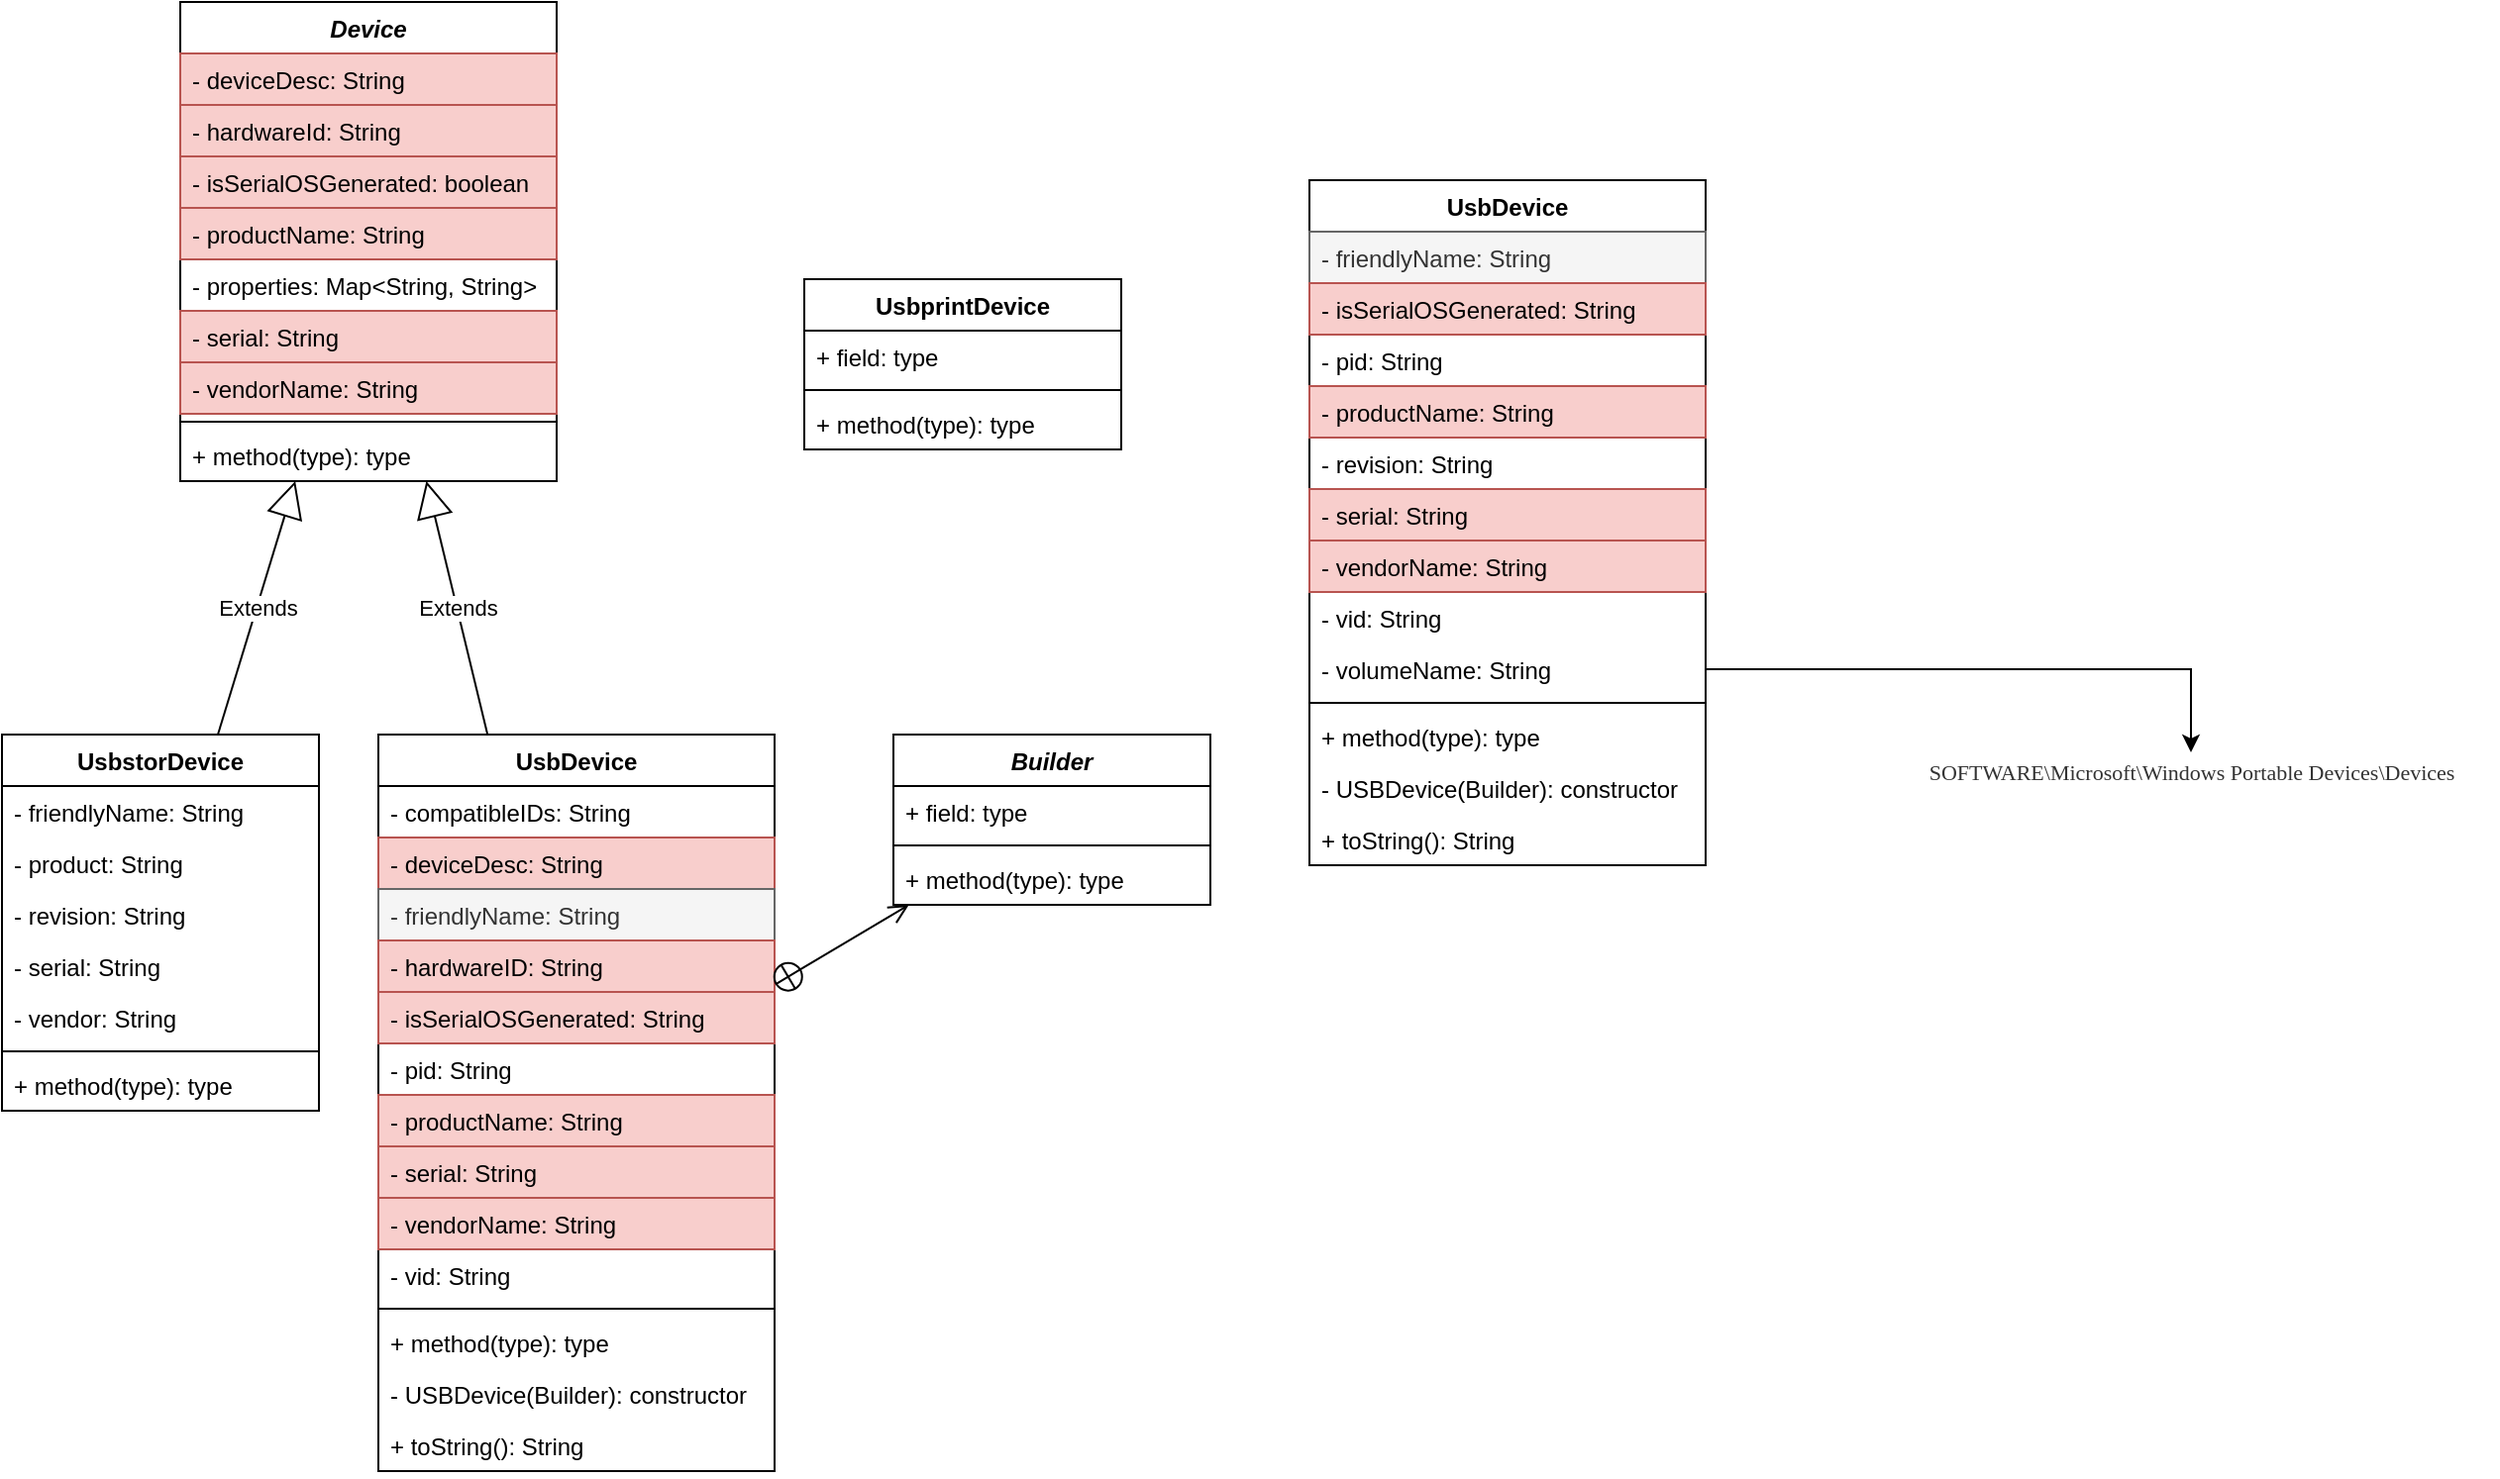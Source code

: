 <mxfile version="15.8.7" type="device"><diagram name="Page-1" id="9f46799a-70d6-7492-0946-bef42562c5a5"><mxGraphModel dx="1038" dy="1476" grid="1" gridSize="10" guides="1" tooltips="1" connect="1" arrows="1" fold="1" page="1" pageScale="1" pageWidth="1169" pageHeight="827" background="none" math="0" shadow="0"><root><mxCell id="0"/><mxCell id="1" parent="0"/><mxCell id="I0Iz1g-HVmcXNRjNO_4E-1" value="Device" style="swimlane;fontStyle=3;align=center;verticalAlign=top;childLayout=stackLayout;horizontal=1;startSize=26;horizontalStack=0;resizeParent=1;resizeParentMax=0;resizeLast=0;collapsible=1;marginBottom=0;" parent="1" vertex="1"><mxGeometry x="110" y="-110" width="190" height="242" as="geometry"/></mxCell><mxCell id="I0Iz1g-HVmcXNRjNO_4E-30" value="- deviceDesc: String" style="text;strokeColor=#b85450;fillColor=#f8cecc;align=left;verticalAlign=top;spacingLeft=4;spacingRight=4;overflow=hidden;rotatable=0;points=[[0,0.5],[1,0.5]];portConstraint=eastwest;" parent="I0Iz1g-HVmcXNRjNO_4E-1" vertex="1"><mxGeometry y="26" width="190" height="26" as="geometry"/></mxCell><mxCell id="I0Iz1g-HVmcXNRjNO_4E-32" value="- hardwareId: String" style="text;strokeColor=#b85450;fillColor=#f8cecc;align=left;verticalAlign=top;spacingLeft=4;spacingRight=4;overflow=hidden;rotatable=0;points=[[0,0.5],[1,0.5]];portConstraint=eastwest;" parent="I0Iz1g-HVmcXNRjNO_4E-1" vertex="1"><mxGeometry y="52" width="190" height="26" as="geometry"/></mxCell><mxCell id="I0Iz1g-HVmcXNRjNO_4E-31" value="- isSerialOSGenerated: boolean" style="text;strokeColor=#b85450;fillColor=#f8cecc;align=left;verticalAlign=top;spacingLeft=4;spacingRight=4;overflow=hidden;rotatable=0;points=[[0,0.5],[1,0.5]];portConstraint=eastwest;" parent="I0Iz1g-HVmcXNRjNO_4E-1" vertex="1"><mxGeometry y="78" width="190" height="26" as="geometry"/></mxCell><mxCell id="AWfDNP3j4VrAM3KPCsZF-21" value="- productName: String " style="text;strokeColor=#b85450;fillColor=#f8cecc;align=left;verticalAlign=top;spacingLeft=4;spacingRight=4;overflow=hidden;rotatable=0;points=[[0,0.5],[1,0.5]];portConstraint=eastwest;" vertex="1" parent="I0Iz1g-HVmcXNRjNO_4E-1"><mxGeometry y="104" width="190" height="26" as="geometry"/></mxCell><mxCell id="AWfDNP3j4VrAM3KPCsZF-22" value="- properties: Map&lt;String, String&gt;" style="text;strokeColor=none;fillColor=none;align=left;verticalAlign=top;spacingLeft=4;spacingRight=4;overflow=hidden;rotatable=0;points=[[0,0.5],[1,0.5]];portConstraint=eastwest;" vertex="1" parent="I0Iz1g-HVmcXNRjNO_4E-1"><mxGeometry y="130" width="190" height="26" as="geometry"/></mxCell><mxCell id="AWfDNP3j4VrAM3KPCsZF-24" value="- serial: String" style="text;strokeColor=#b85450;fillColor=#f8cecc;align=left;verticalAlign=top;spacingLeft=4;spacingRight=4;overflow=hidden;rotatable=0;points=[[0,0.5],[1,0.5]];portConstraint=eastwest;" vertex="1" parent="I0Iz1g-HVmcXNRjNO_4E-1"><mxGeometry y="156" width="190" height="26" as="geometry"/></mxCell><mxCell id="AWfDNP3j4VrAM3KPCsZF-25" value="- vendorName: String " style="text;strokeColor=#b85450;fillColor=#f8cecc;align=left;verticalAlign=top;spacingLeft=4;spacingRight=4;overflow=hidden;rotatable=0;points=[[0,0.5],[1,0.5]];portConstraint=eastwest;" vertex="1" parent="I0Iz1g-HVmcXNRjNO_4E-1"><mxGeometry y="182" width="190" height="26" as="geometry"/></mxCell><mxCell id="I0Iz1g-HVmcXNRjNO_4E-3" value="" style="line;strokeWidth=1;fillColor=none;align=left;verticalAlign=middle;spacingTop=-1;spacingLeft=3;spacingRight=3;rotatable=0;labelPosition=right;points=[];portConstraint=eastwest;" parent="I0Iz1g-HVmcXNRjNO_4E-1" vertex="1"><mxGeometry y="208" width="190" height="8" as="geometry"/></mxCell><mxCell id="I0Iz1g-HVmcXNRjNO_4E-4" value="+ method(type): type" style="text;strokeColor=none;fillColor=none;align=left;verticalAlign=top;spacingLeft=4;spacingRight=4;overflow=hidden;rotatable=0;points=[[0,0.5],[1,0.5]];portConstraint=eastwest;" parent="I0Iz1g-HVmcXNRjNO_4E-1" vertex="1"><mxGeometry y="216" width="190" height="26" as="geometry"/></mxCell><mxCell id="I0Iz1g-HVmcXNRjNO_4E-10" value="UsbDevice" style="swimlane;fontStyle=1;align=center;verticalAlign=top;childLayout=stackLayout;horizontal=1;startSize=26;horizontalStack=0;resizeParent=1;resizeParentMax=0;resizeLast=0;collapsible=1;marginBottom=0;" parent="1" vertex="1"><mxGeometry x="210" y="260" width="200" height="372" as="geometry"><mxRectangle x="210" y="260" width="90" height="26" as="alternateBounds"/></mxGeometry></mxCell><mxCell id="I0Iz1g-HVmcXNRjNO_4E-11" value="- compatibleIDs: String" style="text;strokeColor=none;fillColor=none;align=left;verticalAlign=top;spacingLeft=4;spacingRight=4;overflow=hidden;rotatable=0;points=[[0,0.5],[1,0.5]];portConstraint=eastwest;" parent="I0Iz1g-HVmcXNRjNO_4E-10" vertex="1"><mxGeometry y="26" width="200" height="26" as="geometry"/></mxCell><mxCell id="AWfDNP3j4VrAM3KPCsZF-1" value="- deviceDesc: String" style="text;strokeColor=#b85450;fillColor=#f8cecc;align=left;verticalAlign=top;spacingLeft=4;spacingRight=4;overflow=hidden;rotatable=0;points=[[0,0.5],[1,0.5]];portConstraint=eastwest;" vertex="1" parent="I0Iz1g-HVmcXNRjNO_4E-10"><mxGeometry y="52" width="200" height="26" as="geometry"/></mxCell><mxCell id="AWfDNP3j4VrAM3KPCsZF-2" value="- friendlyName: String" style="text;strokeColor=#666666;fillColor=#f5f5f5;align=left;verticalAlign=top;spacingLeft=4;spacingRight=4;overflow=hidden;rotatable=0;points=[[0,0.5],[1,0.5]];portConstraint=eastwest;fontColor=#333333;" vertex="1" parent="I0Iz1g-HVmcXNRjNO_4E-10"><mxGeometry y="78" width="200" height="26" as="geometry"/></mxCell><mxCell id="AWfDNP3j4VrAM3KPCsZF-3" value="- hardwareID: String" style="text;strokeColor=#b85450;fillColor=#f8cecc;align=left;verticalAlign=top;spacingLeft=4;spacingRight=4;overflow=hidden;rotatable=0;points=[[0,0.5],[1,0.5]];portConstraint=eastwest;" vertex="1" parent="I0Iz1g-HVmcXNRjNO_4E-10"><mxGeometry y="104" width="200" height="26" as="geometry"/></mxCell><mxCell id="AWfDNP3j4VrAM3KPCsZF-4" value="- isSerialOSGenerated: String" style="text;strokeColor=#b85450;fillColor=#f8cecc;align=left;verticalAlign=top;spacingLeft=4;spacingRight=4;overflow=hidden;rotatable=0;points=[[0,0.5],[1,0.5]];portConstraint=eastwest;" vertex="1" parent="I0Iz1g-HVmcXNRjNO_4E-10"><mxGeometry y="130" width="200" height="26" as="geometry"/></mxCell><mxCell id="AWfDNP3j4VrAM3KPCsZF-5" value="- pid: String" style="text;strokeColor=none;fillColor=none;align=left;verticalAlign=top;spacingLeft=4;spacingRight=4;overflow=hidden;rotatable=0;points=[[0,0.5],[1,0.5]];portConstraint=eastwest;" vertex="1" parent="I0Iz1g-HVmcXNRjNO_4E-10"><mxGeometry y="156" width="200" height="26" as="geometry"/></mxCell><mxCell id="AWfDNP3j4VrAM3KPCsZF-6" value="- productName: String" style="text;strokeColor=#b85450;fillColor=#f8cecc;align=left;verticalAlign=top;spacingLeft=4;spacingRight=4;overflow=hidden;rotatable=0;points=[[0,0.5],[1,0.5]];portConstraint=eastwest;" vertex="1" parent="I0Iz1g-HVmcXNRjNO_4E-10"><mxGeometry y="182" width="200" height="26" as="geometry"/></mxCell><mxCell id="AWfDNP3j4VrAM3KPCsZF-7" value="- serial: String" style="text;strokeColor=#b85450;fillColor=#f8cecc;align=left;verticalAlign=top;spacingLeft=4;spacingRight=4;overflow=hidden;rotatable=0;points=[[0,0.5],[1,0.5]];portConstraint=eastwest;" vertex="1" parent="I0Iz1g-HVmcXNRjNO_4E-10"><mxGeometry y="208" width="200" height="26" as="geometry"/></mxCell><mxCell id="AWfDNP3j4VrAM3KPCsZF-8" value="- vendorName: String" style="text;strokeColor=#b85450;fillColor=#f8cecc;align=left;verticalAlign=top;spacingLeft=4;spacingRight=4;overflow=hidden;rotatable=0;points=[[0,0.5],[1,0.5]];portConstraint=eastwest;" vertex="1" parent="I0Iz1g-HVmcXNRjNO_4E-10"><mxGeometry y="234" width="200" height="26" as="geometry"/></mxCell><mxCell id="6FfLNDdDMLyz2eZYViYg-2" value="- vid: String" style="text;strokeColor=none;fillColor=none;align=left;verticalAlign=top;spacingLeft=4;spacingRight=4;overflow=hidden;rotatable=0;points=[[0,0.5],[1,0.5]];portConstraint=eastwest;" vertex="1" parent="I0Iz1g-HVmcXNRjNO_4E-10"><mxGeometry y="260" width="200" height="26" as="geometry"/></mxCell><mxCell id="I0Iz1g-HVmcXNRjNO_4E-12" value="" style="line;strokeWidth=1;fillColor=none;align=left;verticalAlign=middle;spacingTop=-1;spacingLeft=3;spacingRight=3;rotatable=0;labelPosition=right;points=[];portConstraint=eastwest;" parent="I0Iz1g-HVmcXNRjNO_4E-10" vertex="1"><mxGeometry y="286" width="200" height="8" as="geometry"/></mxCell><mxCell id="I0Iz1g-HVmcXNRjNO_4E-13" value="+ method(type): type" style="text;strokeColor=none;fillColor=none;align=left;verticalAlign=top;spacingLeft=4;spacingRight=4;overflow=hidden;rotatable=0;points=[[0,0.5],[1,0.5]];portConstraint=eastwest;" parent="I0Iz1g-HVmcXNRjNO_4E-10" vertex="1"><mxGeometry y="294" width="200" height="26" as="geometry"/></mxCell><mxCell id="AWfDNP3j4VrAM3KPCsZF-9" value="- USBDevice(Builder): constructor" style="text;strokeColor=none;fillColor=none;align=left;verticalAlign=top;spacingLeft=4;spacingRight=4;overflow=hidden;rotatable=0;points=[[0,0.5],[1,0.5]];portConstraint=eastwest;" vertex="1" parent="I0Iz1g-HVmcXNRjNO_4E-10"><mxGeometry y="320" width="200" height="26" as="geometry"/></mxCell><mxCell id="AWfDNP3j4VrAM3KPCsZF-10" value="+ toString(): String" style="text;strokeColor=none;fillColor=none;align=left;verticalAlign=top;spacingLeft=4;spacingRight=4;overflow=hidden;rotatable=0;points=[[0,0.5],[1,0.5]];portConstraint=eastwest;" vertex="1" parent="I0Iz1g-HVmcXNRjNO_4E-10"><mxGeometry y="346" width="200" height="26" as="geometry"/></mxCell><mxCell id="I0Iz1g-HVmcXNRjNO_4E-14" value="UsbstorDevice" style="swimlane;fontStyle=1;align=center;verticalAlign=top;childLayout=stackLayout;horizontal=1;startSize=26;horizontalStack=0;resizeParent=1;resizeParentMax=0;resizeLast=0;collapsible=1;marginBottom=0;" parent="1" vertex="1"><mxGeometry x="20" y="260" width="160" height="190" as="geometry"/></mxCell><mxCell id="AWfDNP3j4VrAM3KPCsZF-20" value="- friendlyName: String" style="text;strokeColor=none;fillColor=none;align=left;verticalAlign=top;spacingLeft=4;spacingRight=4;overflow=hidden;rotatable=0;points=[[0,0.5],[1,0.5]];portConstraint=eastwest;" vertex="1" parent="I0Iz1g-HVmcXNRjNO_4E-14"><mxGeometry y="26" width="160" height="26" as="geometry"/></mxCell><mxCell id="AWfDNP3j4VrAM3KPCsZF-18" value="- product: String" style="text;strokeColor=none;fillColor=none;align=left;verticalAlign=top;spacingLeft=4;spacingRight=4;overflow=hidden;rotatable=0;points=[[0,0.5],[1,0.5]];portConstraint=eastwest;" vertex="1" parent="I0Iz1g-HVmcXNRjNO_4E-14"><mxGeometry y="52" width="160" height="26" as="geometry"/></mxCell><mxCell id="AWfDNP3j4VrAM3KPCsZF-19" value="- revision: String" style="text;strokeColor=none;fillColor=none;align=left;verticalAlign=top;spacingLeft=4;spacingRight=4;overflow=hidden;rotatable=0;points=[[0,0.5],[1,0.5]];portConstraint=eastwest;" vertex="1" parent="I0Iz1g-HVmcXNRjNO_4E-14"><mxGeometry y="78" width="160" height="26" as="geometry"/></mxCell><mxCell id="I0Iz1g-HVmcXNRjNO_4E-34" value="- serial: String" style="text;strokeColor=none;fillColor=none;align=left;verticalAlign=top;spacingLeft=4;spacingRight=4;overflow=hidden;rotatable=0;points=[[0,0.5],[1,0.5]];portConstraint=eastwest;" parent="I0Iz1g-HVmcXNRjNO_4E-14" vertex="1"><mxGeometry y="104" width="160" height="26" as="geometry"/></mxCell><mxCell id="6FfLNDdDMLyz2eZYViYg-1" value="- vendor: String" style="text;strokeColor=none;fillColor=none;align=left;verticalAlign=top;spacingLeft=4;spacingRight=4;overflow=hidden;rotatable=0;points=[[0,0.5],[1,0.5]];portConstraint=eastwest;" vertex="1" parent="I0Iz1g-HVmcXNRjNO_4E-14"><mxGeometry y="130" width="160" height="26" as="geometry"/></mxCell><mxCell id="I0Iz1g-HVmcXNRjNO_4E-16" value="" style="line;strokeWidth=1;fillColor=none;align=left;verticalAlign=middle;spacingTop=-1;spacingLeft=3;spacingRight=3;rotatable=0;labelPosition=right;points=[];portConstraint=eastwest;" parent="I0Iz1g-HVmcXNRjNO_4E-14" vertex="1"><mxGeometry y="156" width="160" height="8" as="geometry"/></mxCell><mxCell id="I0Iz1g-HVmcXNRjNO_4E-17" value="+ method(type): type" style="text;strokeColor=none;fillColor=none;align=left;verticalAlign=top;spacingLeft=4;spacingRight=4;overflow=hidden;rotatable=0;points=[[0,0.5],[1,0.5]];portConstraint=eastwest;" parent="I0Iz1g-HVmcXNRjNO_4E-14" vertex="1"><mxGeometry y="164" width="160" height="26" as="geometry"/></mxCell><mxCell id="I0Iz1g-HVmcXNRjNO_4E-18" value="UsbprintDevice" style="swimlane;fontStyle=1;align=center;verticalAlign=top;childLayout=stackLayout;horizontal=1;startSize=26;horizontalStack=0;resizeParent=1;resizeParentMax=0;resizeLast=0;collapsible=1;marginBottom=0;" parent="1" vertex="1"><mxGeometry x="425" y="30" width="160" height="86" as="geometry"/></mxCell><mxCell id="I0Iz1g-HVmcXNRjNO_4E-19" value="+ field: type" style="text;strokeColor=none;fillColor=none;align=left;verticalAlign=top;spacingLeft=4;spacingRight=4;overflow=hidden;rotatable=0;points=[[0,0.5],[1,0.5]];portConstraint=eastwest;" parent="I0Iz1g-HVmcXNRjNO_4E-18" vertex="1"><mxGeometry y="26" width="160" height="26" as="geometry"/></mxCell><mxCell id="I0Iz1g-HVmcXNRjNO_4E-20" value="" style="line;strokeWidth=1;fillColor=none;align=left;verticalAlign=middle;spacingTop=-1;spacingLeft=3;spacingRight=3;rotatable=0;labelPosition=right;points=[];portConstraint=eastwest;" parent="I0Iz1g-HVmcXNRjNO_4E-18" vertex="1"><mxGeometry y="52" width="160" height="8" as="geometry"/></mxCell><mxCell id="I0Iz1g-HVmcXNRjNO_4E-21" value="+ method(type): type" style="text;strokeColor=none;fillColor=none;align=left;verticalAlign=top;spacingLeft=4;spacingRight=4;overflow=hidden;rotatable=0;points=[[0,0.5],[1,0.5]];portConstraint=eastwest;" parent="I0Iz1g-HVmcXNRjNO_4E-18" vertex="1"><mxGeometry y="60" width="160" height="26" as="geometry"/></mxCell><mxCell id="I0Iz1g-HVmcXNRjNO_4E-26" value="Extends" style="endArrow=block;endSize=16;endFill=0;html=1;rounded=0;" parent="1" source="I0Iz1g-HVmcXNRjNO_4E-14" target="I0Iz1g-HVmcXNRjNO_4E-1" edge="1"><mxGeometry width="160" relative="1" as="geometry"><mxPoint x="450" y="330" as="sourcePoint"/><mxPoint x="610" y="330" as="targetPoint"/></mxGeometry></mxCell><mxCell id="I0Iz1g-HVmcXNRjNO_4E-27" value="Extends" style="endArrow=block;endSize=16;endFill=0;html=1;rounded=0;" parent="1" source="I0Iz1g-HVmcXNRjNO_4E-10" target="I0Iz1g-HVmcXNRjNO_4E-1" edge="1"><mxGeometry width="160" relative="1" as="geometry"><mxPoint x="450" y="330" as="sourcePoint"/><mxPoint x="610" y="330" as="targetPoint"/></mxGeometry></mxCell><mxCell id="AWfDNP3j4VrAM3KPCsZF-12" value="Builder" style="swimlane;fontStyle=3;align=center;verticalAlign=top;childLayout=stackLayout;horizontal=1;startSize=26;horizontalStack=0;resizeParent=1;resizeParentMax=0;resizeLast=0;collapsible=1;marginBottom=0;" vertex="1" parent="1"><mxGeometry x="470" y="260" width="160" height="86" as="geometry"/></mxCell><mxCell id="AWfDNP3j4VrAM3KPCsZF-13" value="+ field: type" style="text;strokeColor=none;fillColor=none;align=left;verticalAlign=top;spacingLeft=4;spacingRight=4;overflow=hidden;rotatable=0;points=[[0,0.5],[1,0.5]];portConstraint=eastwest;" vertex="1" parent="AWfDNP3j4VrAM3KPCsZF-12"><mxGeometry y="26" width="160" height="26" as="geometry"/></mxCell><mxCell id="AWfDNP3j4VrAM3KPCsZF-14" value="" style="line;strokeWidth=1;fillColor=none;align=left;verticalAlign=middle;spacingTop=-1;spacingLeft=3;spacingRight=3;rotatable=0;labelPosition=right;points=[];portConstraint=eastwest;" vertex="1" parent="AWfDNP3j4VrAM3KPCsZF-12"><mxGeometry y="52" width="160" height="8" as="geometry"/></mxCell><mxCell id="AWfDNP3j4VrAM3KPCsZF-15" value="+ method(type): type" style="text;strokeColor=none;fillColor=none;align=left;verticalAlign=top;spacingLeft=4;spacingRight=4;overflow=hidden;rotatable=0;points=[[0,0.5],[1,0.5]];portConstraint=eastwest;" vertex="1" parent="AWfDNP3j4VrAM3KPCsZF-12"><mxGeometry y="60" width="160" height="26" as="geometry"/></mxCell><mxCell id="AWfDNP3j4VrAM3KPCsZF-16" value="" style="endArrow=open;startArrow=circlePlus;endFill=0;startFill=0;endSize=8;html=1;rounded=0;" edge="1" parent="1" source="I0Iz1g-HVmcXNRjNO_4E-10" target="AWfDNP3j4VrAM3KPCsZF-12"><mxGeometry width="160" relative="1" as="geometry"><mxPoint x="520" y="430" as="sourcePoint"/><mxPoint x="680" y="430" as="targetPoint"/></mxGeometry></mxCell><mxCell id="jlOf2oDPetbQwHSIEHbZ-1" value="UsbDevice" style="swimlane;fontStyle=1;align=center;verticalAlign=top;childLayout=stackLayout;horizontal=1;startSize=26;horizontalStack=0;resizeParent=1;resizeParentMax=0;resizeLast=0;collapsible=1;marginBottom=0;" vertex="1" parent="1"><mxGeometry x="680" y="-20" width="200" height="346" as="geometry"><mxRectangle x="210" y="260" width="90" height="26" as="alternateBounds"/></mxGeometry></mxCell><mxCell id="jlOf2oDPetbQwHSIEHbZ-4" value="- friendlyName: String" style="text;strokeColor=#666666;fillColor=#f5f5f5;align=left;verticalAlign=top;spacingLeft=4;spacingRight=4;overflow=hidden;rotatable=0;points=[[0,0.5],[1,0.5]];portConstraint=eastwest;fontColor=#333333;" vertex="1" parent="jlOf2oDPetbQwHSIEHbZ-1"><mxGeometry y="26" width="200" height="26" as="geometry"/></mxCell><mxCell id="jlOf2oDPetbQwHSIEHbZ-6" value="- isSerialOSGenerated: String" style="text;strokeColor=#b85450;fillColor=#f8cecc;align=left;verticalAlign=top;spacingLeft=4;spacingRight=4;overflow=hidden;rotatable=0;points=[[0,0.5],[1,0.5]];portConstraint=eastwest;" vertex="1" parent="jlOf2oDPetbQwHSIEHbZ-1"><mxGeometry y="52" width="200" height="26" as="geometry"/></mxCell><mxCell id="jlOf2oDPetbQwHSIEHbZ-7" value="- pid: String" style="text;strokeColor=none;fillColor=none;align=left;verticalAlign=top;spacingLeft=4;spacingRight=4;overflow=hidden;rotatable=0;points=[[0,0.5],[1,0.5]];portConstraint=eastwest;" vertex="1" parent="jlOf2oDPetbQwHSIEHbZ-1"><mxGeometry y="78" width="200" height="26" as="geometry"/></mxCell><mxCell id="jlOf2oDPetbQwHSIEHbZ-8" value="- productName: String" style="text;strokeColor=#b85450;fillColor=#f8cecc;align=left;verticalAlign=top;spacingLeft=4;spacingRight=4;overflow=hidden;rotatable=0;points=[[0,0.5],[1,0.5]];portConstraint=eastwest;" vertex="1" parent="jlOf2oDPetbQwHSIEHbZ-1"><mxGeometry y="104" width="200" height="26" as="geometry"/></mxCell><mxCell id="jlOf2oDPetbQwHSIEHbZ-24" value="- revision: String" style="text;strokeColor=none;fillColor=none;align=left;verticalAlign=top;spacingLeft=4;spacingRight=4;overflow=hidden;rotatable=0;points=[[0,0.5],[1,0.5]];portConstraint=eastwest;" vertex="1" parent="jlOf2oDPetbQwHSIEHbZ-1"><mxGeometry y="130" width="200" height="26" as="geometry"/></mxCell><mxCell id="jlOf2oDPetbQwHSIEHbZ-9" value="- serial: String" style="text;strokeColor=#b85450;fillColor=#f8cecc;align=left;verticalAlign=top;spacingLeft=4;spacingRight=4;overflow=hidden;rotatable=0;points=[[0,0.5],[1,0.5]];portConstraint=eastwest;" vertex="1" parent="jlOf2oDPetbQwHSIEHbZ-1"><mxGeometry y="156" width="200" height="26" as="geometry"/></mxCell><mxCell id="jlOf2oDPetbQwHSIEHbZ-10" value="- vendorName: String" style="text;strokeColor=#b85450;fillColor=#f8cecc;align=left;verticalAlign=top;spacingLeft=4;spacingRight=4;overflow=hidden;rotatable=0;points=[[0,0.5],[1,0.5]];portConstraint=eastwest;" vertex="1" parent="jlOf2oDPetbQwHSIEHbZ-1"><mxGeometry y="182" width="200" height="26" as="geometry"/></mxCell><mxCell id="jlOf2oDPetbQwHSIEHbZ-11" value="- vid: String" style="text;strokeColor=none;fillColor=none;align=left;verticalAlign=top;spacingLeft=4;spacingRight=4;overflow=hidden;rotatable=0;points=[[0,0.5],[1,0.5]];portConstraint=eastwest;" vertex="1" parent="jlOf2oDPetbQwHSIEHbZ-1"><mxGeometry y="208" width="200" height="26" as="geometry"/></mxCell><mxCell id="jlOf2oDPetbQwHSIEHbZ-16" value="- volumeName: String" style="text;strokeColor=none;fillColor=none;align=left;verticalAlign=top;spacingLeft=4;spacingRight=4;overflow=hidden;rotatable=0;points=[[0,0.5],[1,0.5]];portConstraint=eastwest;" vertex="1" parent="jlOf2oDPetbQwHSIEHbZ-1"><mxGeometry y="234" width="200" height="26" as="geometry"/></mxCell><mxCell id="jlOf2oDPetbQwHSIEHbZ-12" value="" style="line;strokeWidth=1;fillColor=none;align=left;verticalAlign=middle;spacingTop=-1;spacingLeft=3;spacingRight=3;rotatable=0;labelPosition=right;points=[];portConstraint=eastwest;" vertex="1" parent="jlOf2oDPetbQwHSIEHbZ-1"><mxGeometry y="260" width="200" height="8" as="geometry"/></mxCell><mxCell id="jlOf2oDPetbQwHSIEHbZ-13" value="+ method(type): type" style="text;strokeColor=none;fillColor=none;align=left;verticalAlign=top;spacingLeft=4;spacingRight=4;overflow=hidden;rotatable=0;points=[[0,0.5],[1,0.5]];portConstraint=eastwest;" vertex="1" parent="jlOf2oDPetbQwHSIEHbZ-1"><mxGeometry y="268" width="200" height="26" as="geometry"/></mxCell><mxCell id="jlOf2oDPetbQwHSIEHbZ-14" value="- USBDevice(Builder): constructor" style="text;strokeColor=none;fillColor=none;align=left;verticalAlign=top;spacingLeft=4;spacingRight=4;overflow=hidden;rotatable=0;points=[[0,0.5],[1,0.5]];portConstraint=eastwest;" vertex="1" parent="jlOf2oDPetbQwHSIEHbZ-1"><mxGeometry y="294" width="200" height="26" as="geometry"/></mxCell><mxCell id="jlOf2oDPetbQwHSIEHbZ-15" value="+ toString(): String" style="text;strokeColor=none;fillColor=none;align=left;verticalAlign=top;spacingLeft=4;spacingRight=4;overflow=hidden;rotatable=0;points=[[0,0.5],[1,0.5]];portConstraint=eastwest;" vertex="1" parent="jlOf2oDPetbQwHSIEHbZ-1"><mxGeometry y="320" width="200" height="26" as="geometry"/></mxCell><mxCell id="jlOf2oDPetbQwHSIEHbZ-20" value="&lt;span style=&quot;color: rgb(51, 51, 51); font-family: georgia, &amp;quot;bitstream charter&amp;quot;, serif; font-size: 11px; background-color: rgb(255, 255, 255);&quot;&gt;SOFTWARE\Microsoft\Windows Portable Devices\Devices&lt;/span&gt;" style="text;html=1;align=center;verticalAlign=middle;resizable=0;points=[];autosize=1;strokeColor=none;fillColor=none;fontSize=11;" vertex="1" parent="1"><mxGeometry x="970" y="269" width="310" height="20" as="geometry"/></mxCell><mxCell id="jlOf2oDPetbQwHSIEHbZ-21" style="edgeStyle=orthogonalEdgeStyle;rounded=0;orthogonalLoop=1;jettySize=auto;html=1;exitX=1;exitY=0.5;exitDx=0;exitDy=0;fontSize=11;" edge="1" parent="1" source="jlOf2oDPetbQwHSIEHbZ-16" target="jlOf2oDPetbQwHSIEHbZ-20"><mxGeometry relative="1" as="geometry"/></mxCell></root></mxGraphModel></diagram></mxfile>